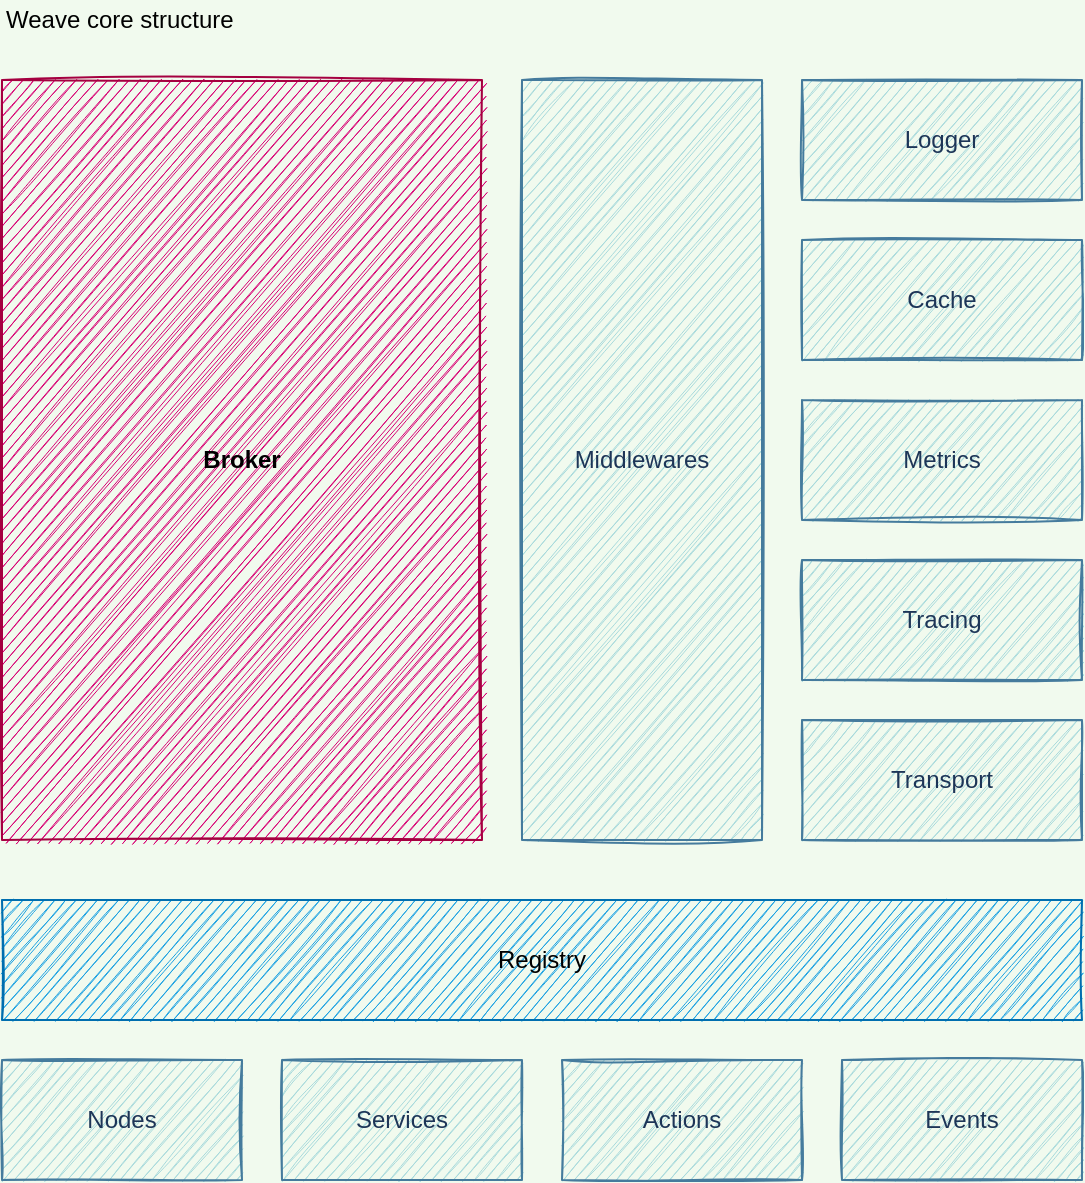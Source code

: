 <mxfile>
    <diagram id="IjjydHZNGLpz2tJpYeSi" name="Page-1">
        <mxGraphModel dx="786" dy="955" grid="1" gridSize="10" guides="1" tooltips="1" connect="1" arrows="1" fold="1" page="1" pageScale="1" pageWidth="827" pageHeight="1169" background="#F1FAEE" math="0" shadow="0">
            <root>
                <mxCell id="0"/>
                <mxCell id="1" parent="0"/>
                <mxCell id="2" value="Broker" style="rounded=0;whiteSpace=wrap;html=1;sketch=1;fillColor=#d80073;strokeColor=#A50040;fontColor=#000000;fontStyle=1" vertex="1" parent="1">
                    <mxGeometry x="50" y="60" width="240" height="380" as="geometry"/>
                </mxCell>
                <mxCell id="3" value="Registry" style="rounded=0;whiteSpace=wrap;html=1;sketch=1;fillColor=#1ba1e2;strokeColor=#006EAF;fontColor=#000000;" vertex="1" parent="1">
                    <mxGeometry x="50" y="470" width="540" height="60" as="geometry"/>
                </mxCell>
                <mxCell id="4" value="Services" style="rounded=0;whiteSpace=wrap;html=1;sketch=1;fillColor=#A8DADC;strokeColor=#457B9D;fontColor=#1D3557;" vertex="1" parent="1">
                    <mxGeometry x="190" y="550" width="120" height="60" as="geometry"/>
                </mxCell>
                <mxCell id="5" value="Nodes" style="rounded=0;whiteSpace=wrap;html=1;sketch=1;fillColor=#A8DADC;strokeColor=#457B9D;fontColor=#1D3557;" vertex="1" parent="1">
                    <mxGeometry x="50" y="550" width="120" height="60" as="geometry"/>
                </mxCell>
                <mxCell id="6" value="Actions" style="rounded=0;whiteSpace=wrap;html=1;sketch=1;fillColor=#A8DADC;strokeColor=#457B9D;fontColor=#1D3557;" vertex="1" parent="1">
                    <mxGeometry x="330" y="550" width="120" height="60" as="geometry"/>
                </mxCell>
                <mxCell id="7" value="Events" style="rounded=0;whiteSpace=wrap;html=1;sketch=1;fillColor=#A8DADC;strokeColor=#457B9D;fontColor=#1D3557;" vertex="1" parent="1">
                    <mxGeometry x="470" y="550" width="120" height="60" as="geometry"/>
                </mxCell>
                <mxCell id="8" value="Transport" style="rounded=0;whiteSpace=wrap;html=1;sketch=1;fillColor=#A8DADC;strokeColor=#457B9D;fontColor=#1D3557;" vertex="1" parent="1">
                    <mxGeometry x="450" y="380" width="140" height="60" as="geometry"/>
                </mxCell>
                <mxCell id="9" value="Middlewares&lt;br&gt;" style="rounded=0;whiteSpace=wrap;html=1;sketch=1;fillColor=#A8DADC;strokeColor=#457B9D;fontColor=#1D3557;" vertex="1" parent="1">
                    <mxGeometry x="310" y="60" width="120" height="380" as="geometry"/>
                </mxCell>
                <mxCell id="10" value="Logger&lt;span style=&quot;color: rgba(0 , 0 , 0 , 0) ; font-family: monospace ; font-size: 0px&quot;&gt;%3CmxGraphModel%3E%3Croot%3E%3CmxCell%20id%3D%220%22%2F%3E%3CmxCell%20id%3D%221%22%20parent%3D%220%22%2F%3E%3CmxCell%20id%3D%222%22%20value%3D%22Middlewares%26lt%3Bbr%26gt%3B%22%20style%3D%22rounded%3D0%3BwhiteSpace%3Dwrap%3Bhtml%3D1%3B%22%20vertex%3D%221%22%20parent%3D%221%22%3E%3CmxGeometry%20x%3D%22400%22%20y%3D%22150%22%20width%3D%22120%22%20height%3D%2260%22%20as%3D%22geometry%22%2F%3E%3C%2FmxCell%3E%3C%2Froot%3E%3C%2FmxGraphModel%3E&lt;/span&gt;" style="rounded=0;whiteSpace=wrap;html=1;sketch=1;fillColor=#A8DADC;strokeColor=#457B9D;fontColor=#1D3557;" vertex="1" parent="1">
                    <mxGeometry x="450" y="60" width="140" height="60" as="geometry"/>
                </mxCell>
                <mxCell id="11" value="Tracing" style="rounded=0;whiteSpace=wrap;html=1;sketch=1;fillColor=#A8DADC;strokeColor=#457B9D;fontColor=#1D3557;" vertex="1" parent="1">
                    <mxGeometry x="450" y="300" width="140" height="60" as="geometry"/>
                </mxCell>
                <mxCell id="12" value="Metrics" style="rounded=0;whiteSpace=wrap;html=1;sketch=1;fillColor=#A8DADC;strokeColor=#457B9D;fontColor=#1D3557;" vertex="1" parent="1">
                    <mxGeometry x="450" y="220" width="140" height="60" as="geometry"/>
                </mxCell>
                <mxCell id="14" value="Cache" style="rounded=0;whiteSpace=wrap;html=1;sketch=1;fillColor=#A8DADC;strokeColor=#457B9D;fontColor=#1D3557;" vertex="1" parent="1">
                    <mxGeometry x="450" y="140" width="140" height="60" as="geometry"/>
                </mxCell>
                <mxCell id="15" value="Weave core structure" style="text;html=1;strokeColor=none;fillColor=none;align=left;verticalAlign=middle;whiteSpace=wrap;rounded=0;sketch=0;fontColor=#000000;" vertex="1" parent="1">
                    <mxGeometry x="50" y="20" width="220" height="20" as="geometry"/>
                </mxCell>
            </root>
        </mxGraphModel>
    </diagram>
</mxfile>